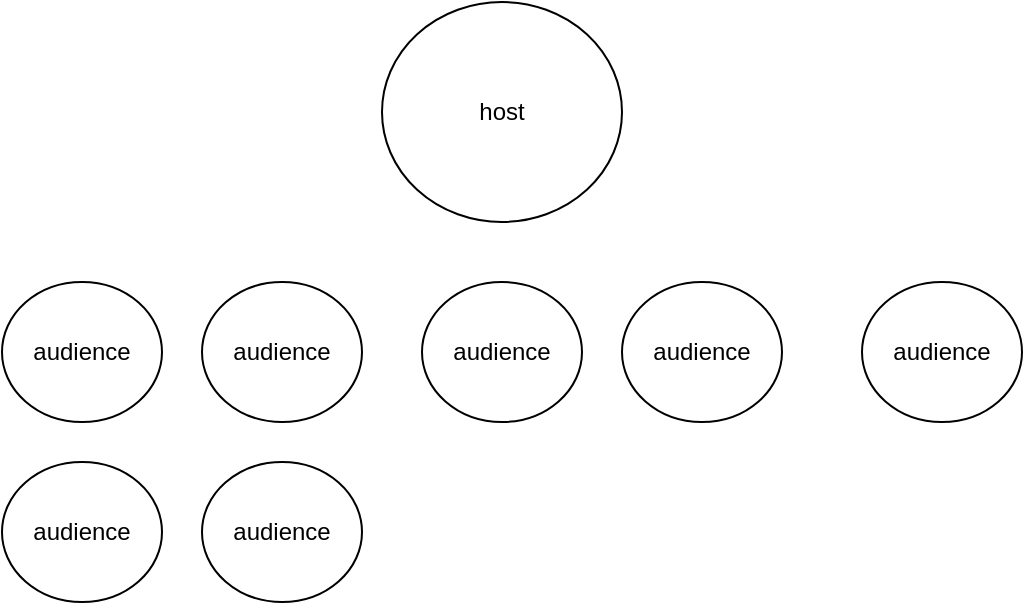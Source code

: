 <mxfile version="24.7.7">
  <diagram name="Page-1" id="Mb82182y0DrF40kmQnk_">
    <mxGraphModel dx="1050" dy="522" grid="1" gridSize="10" guides="1" tooltips="1" connect="1" arrows="1" fold="1" page="1" pageScale="1" pageWidth="827" pageHeight="1169" math="0" shadow="0">
      <root>
        <mxCell id="0" />
        <mxCell id="1" parent="0" />
        <mxCell id="6F2_w4WDEjUQcuX0ew4i-1" value="host" style="ellipse;whiteSpace=wrap;html=1;" vertex="1" parent="1">
          <mxGeometry x="350" y="200" width="120" height="110" as="geometry" />
        </mxCell>
        <mxCell id="6F2_w4WDEjUQcuX0ew4i-8" value="audience" style="ellipse;whiteSpace=wrap;html=1;" vertex="1" parent="1">
          <mxGeometry x="260" y="430" width="80" height="70" as="geometry" />
        </mxCell>
        <mxCell id="6F2_w4WDEjUQcuX0ew4i-9" value="audience" style="ellipse;whiteSpace=wrap;html=1;" vertex="1" parent="1">
          <mxGeometry x="160" y="430" width="80" height="70" as="geometry" />
        </mxCell>
        <mxCell id="6F2_w4WDEjUQcuX0ew4i-10" value="audience" style="ellipse;whiteSpace=wrap;html=1;" vertex="1" parent="1">
          <mxGeometry x="590" y="340" width="80" height="70" as="geometry" />
        </mxCell>
        <mxCell id="6F2_w4WDEjUQcuX0ew4i-11" value="audience" style="ellipse;whiteSpace=wrap;html=1;" vertex="1" parent="1">
          <mxGeometry x="470" y="340" width="80" height="70" as="geometry" />
        </mxCell>
        <mxCell id="6F2_w4WDEjUQcuX0ew4i-12" value="audience" style="ellipse;whiteSpace=wrap;html=1;" vertex="1" parent="1">
          <mxGeometry x="370" y="340" width="80" height="70" as="geometry" />
        </mxCell>
        <mxCell id="6F2_w4WDEjUQcuX0ew4i-13" value="audience" style="ellipse;whiteSpace=wrap;html=1;" vertex="1" parent="1">
          <mxGeometry x="260" y="340" width="80" height="70" as="geometry" />
        </mxCell>
        <mxCell id="6F2_w4WDEjUQcuX0ew4i-14" value="audience" style="ellipse;whiteSpace=wrap;html=1;" vertex="1" parent="1">
          <mxGeometry x="160" y="340" width="80" height="70" as="geometry" />
        </mxCell>
      </root>
    </mxGraphModel>
  </diagram>
</mxfile>
